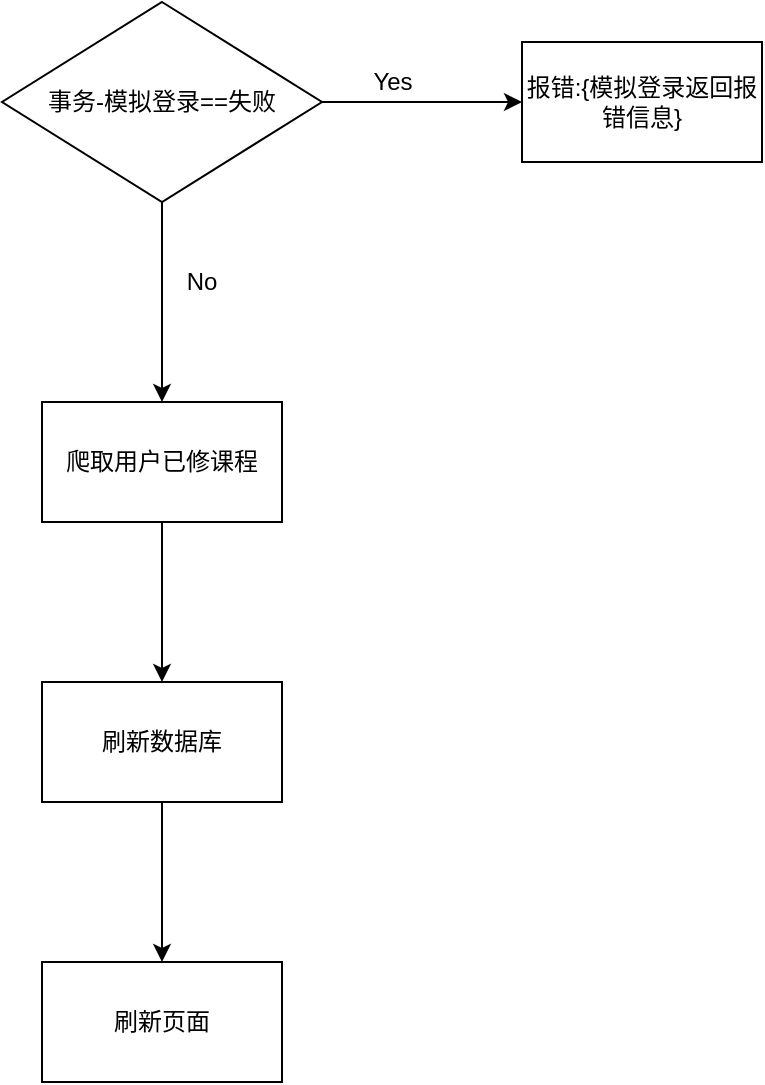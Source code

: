 <mxfile version="13.7.9" type="device"><diagram id="6CfLrpuerVX4zfo-KcXy" name="第 1 页"><mxGraphModel dx="1088" dy="880" grid="1" gridSize="10" guides="1" tooltips="1" connect="1" arrows="1" fold="1" page="1" pageScale="1" pageWidth="827" pageHeight="1169" math="0" shadow="0"><root><mxCell id="0"/><mxCell id="1" parent="0"/><mxCell id="Y538TrTRLm_6oNUm2veB-1" value="" style="edgeStyle=orthogonalEdgeStyle;rounded=0;orthogonalLoop=1;jettySize=auto;html=1;" edge="1" parent="1" source="Y538TrTRLm_6oNUm2veB-3" target="Y538TrTRLm_6oNUm2veB-4"><mxGeometry relative="1" as="geometry"/></mxCell><mxCell id="Y538TrTRLm_6oNUm2veB-2" value="" style="edgeStyle=orthogonalEdgeStyle;rounded=0;orthogonalLoop=1;jettySize=auto;html=1;" edge="1" parent="1" source="Y538TrTRLm_6oNUm2veB-3" target="Y538TrTRLm_6oNUm2veB-6"><mxGeometry relative="1" as="geometry"/></mxCell><mxCell id="Y538TrTRLm_6oNUm2veB-3" value="事务-模拟登录==失败" style="rhombus;whiteSpace=wrap;html=1;" vertex="1" parent="1"><mxGeometry x="80" y="80" width="160" height="100" as="geometry"/></mxCell><mxCell id="Y538TrTRLm_6oNUm2veB-4" value="报错:{模拟登录返回报错信息}" style="whiteSpace=wrap;html=1;" vertex="1" parent="1"><mxGeometry x="340" y="100" width="120" height="60" as="geometry"/></mxCell><mxCell id="Y538TrTRLm_6oNUm2veB-5" value="" style="edgeStyle=orthogonalEdgeStyle;rounded=0;orthogonalLoop=1;jettySize=auto;html=1;" edge="1" parent="1" source="Y538TrTRLm_6oNUm2veB-6" target="Y538TrTRLm_6oNUm2veB-10"><mxGeometry relative="1" as="geometry"/></mxCell><mxCell id="Y538TrTRLm_6oNUm2veB-6" value="&lt;font style=&quot;font-size: 12px&quot;&gt;爬取用户已修课程&lt;/font&gt;" style="whiteSpace=wrap;html=1;" vertex="1" parent="1"><mxGeometry x="100" y="280" width="120" height="60" as="geometry"/></mxCell><mxCell id="Y538TrTRLm_6oNUm2veB-7" value="No" style="text;html=1;strokeColor=none;fillColor=none;align=center;verticalAlign=middle;whiteSpace=wrap;rounded=0;" vertex="1" parent="1"><mxGeometry x="160" y="210" width="40" height="20" as="geometry"/></mxCell><mxCell id="Y538TrTRLm_6oNUm2veB-8" value="Yes" style="text;html=1;align=center;verticalAlign=middle;resizable=0;points=[];autosize=1;" vertex="1" parent="1"><mxGeometry x="260" y="110" width="30" height="20" as="geometry"/></mxCell><mxCell id="Y538TrTRLm_6oNUm2veB-9" value="" style="edgeStyle=orthogonalEdgeStyle;rounded=0;orthogonalLoop=1;jettySize=auto;html=1;" edge="1" parent="1" source="Y538TrTRLm_6oNUm2veB-10" target="Y538TrTRLm_6oNUm2veB-12"><mxGeometry relative="1" as="geometry"/></mxCell><mxCell id="Y538TrTRLm_6oNUm2veB-10" value="&lt;font style=&quot;font-size: 12px&quot;&gt;刷新数据库&lt;/font&gt;" style="whiteSpace=wrap;html=1;" vertex="1" parent="1"><mxGeometry x="100" y="420" width="120" height="60" as="geometry"/></mxCell><mxCell id="Y538TrTRLm_6oNUm2veB-12" value="&lt;font style=&quot;font-size: 12px&quot;&gt;刷新页面&lt;/font&gt;" style="whiteSpace=wrap;html=1;" vertex="1" parent="1"><mxGeometry x="100" y="560" width="120" height="60" as="geometry"/></mxCell></root></mxGraphModel></diagram></mxfile>